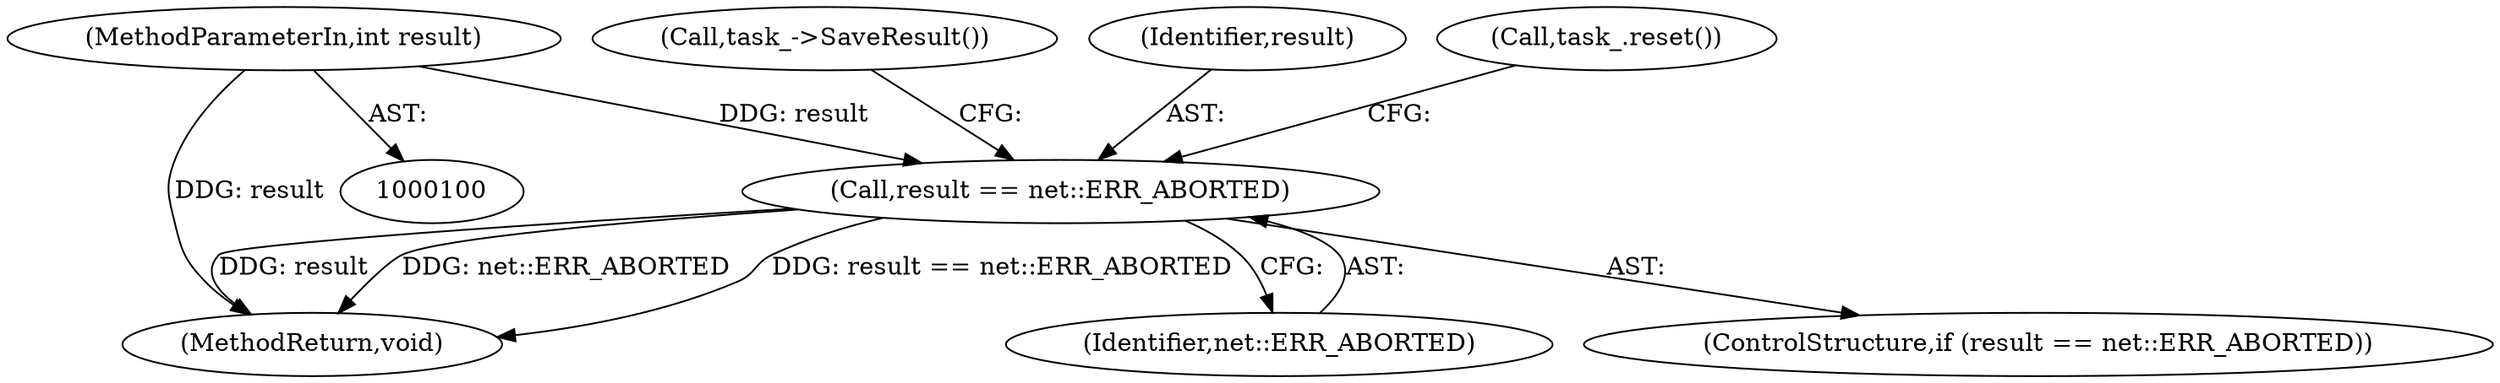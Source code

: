 digraph "1_Chrome_97854fdfa143fde639e62aa64a897edab76a8992_0@del" {
"1000104" [label="(Call,result == net::ERR_ABORTED)"];
"1000101" [label="(MethodParameterIn,int result)"];
"1000115" [label="(Call,task_->SaveResult())"];
"1000105" [label="(Identifier,result)"];
"1000118" [label="(MethodReturn,void)"];
"1000106" [label="(Identifier,net::ERR_ABORTED)"];
"1000103" [label="(ControlStructure,if (result == net::ERR_ABORTED))"];
"1000104" [label="(Call,result == net::ERR_ABORTED)"];
"1000108" [label="(Call,task_.reset())"];
"1000101" [label="(MethodParameterIn,int result)"];
"1000104" -> "1000103"  [label="AST: "];
"1000104" -> "1000106"  [label="CFG: "];
"1000105" -> "1000104"  [label="AST: "];
"1000106" -> "1000104"  [label="AST: "];
"1000108" -> "1000104"  [label="CFG: "];
"1000115" -> "1000104"  [label="CFG: "];
"1000104" -> "1000118"  [label="DDG: result == net::ERR_ABORTED"];
"1000104" -> "1000118"  [label="DDG: result"];
"1000104" -> "1000118"  [label="DDG: net::ERR_ABORTED"];
"1000101" -> "1000104"  [label="DDG: result"];
"1000101" -> "1000100"  [label="AST: "];
"1000101" -> "1000118"  [label="DDG: result"];
}
